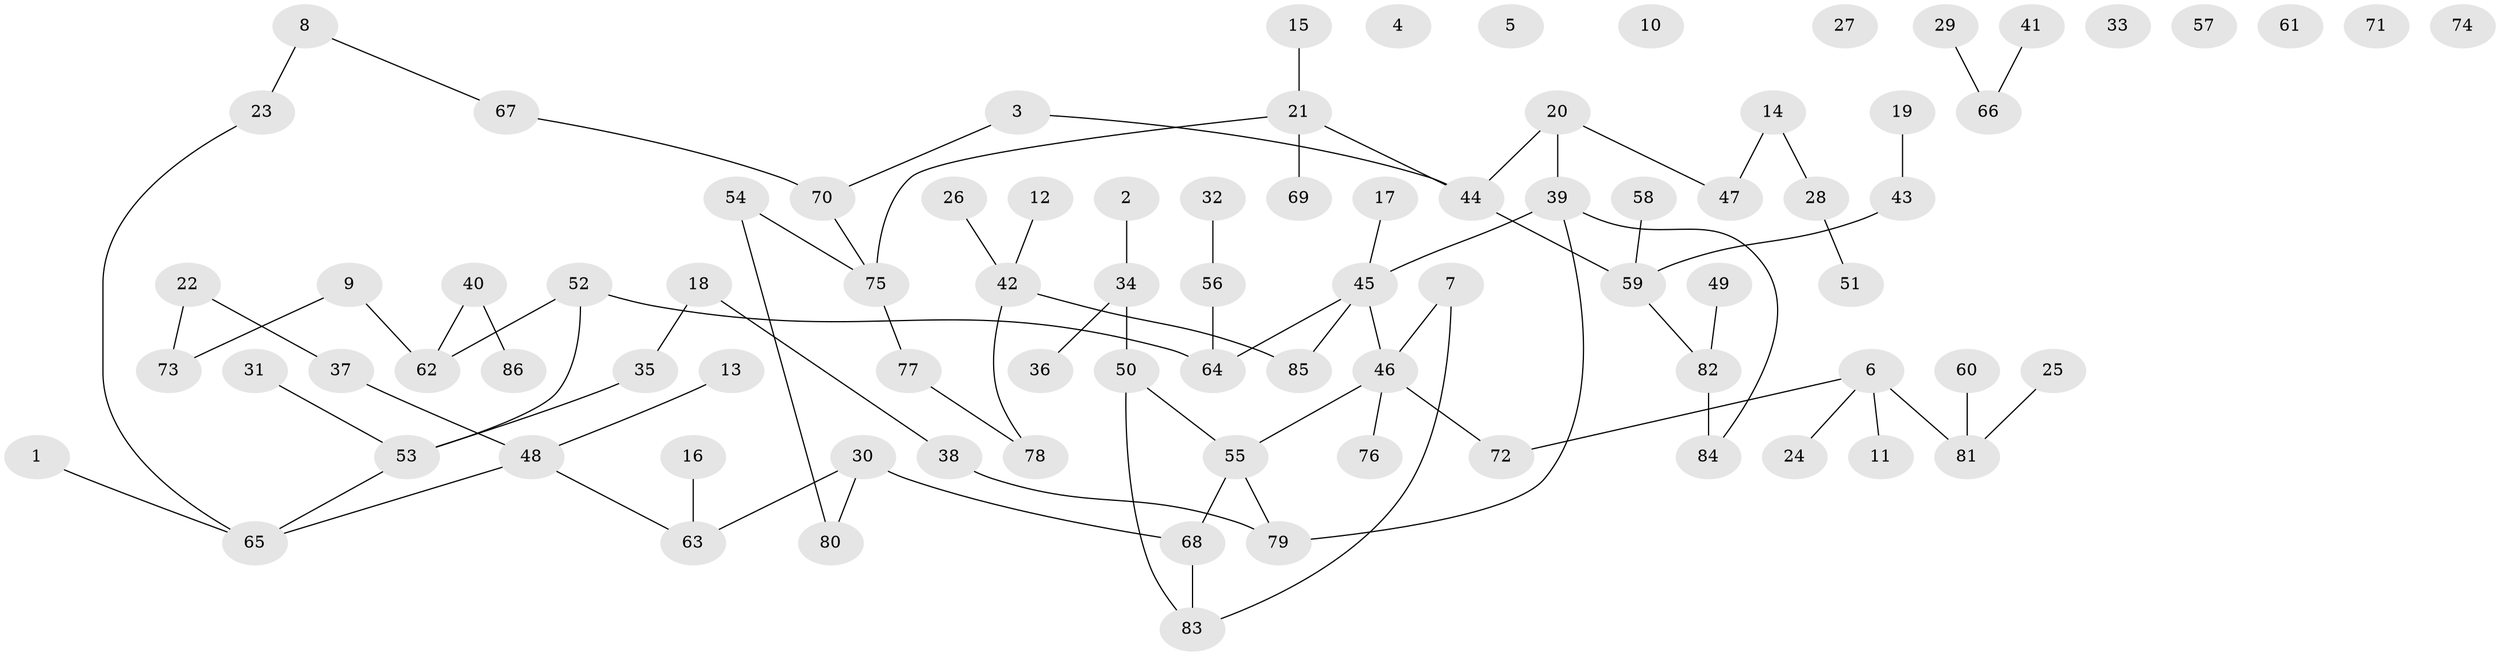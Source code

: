 // coarse degree distribution, {1: 0.35294117647058826, 0: 0.17647058823529413, 2: 0.23529411764705882, 4: 0.09803921568627451, 5: 0.0784313725490196, 6: 0.0196078431372549, 3: 0.0392156862745098}
// Generated by graph-tools (version 1.1) at 2025/43/03/04/25 21:43:08]
// undirected, 86 vertices, 86 edges
graph export_dot {
graph [start="1"]
  node [color=gray90,style=filled];
  1;
  2;
  3;
  4;
  5;
  6;
  7;
  8;
  9;
  10;
  11;
  12;
  13;
  14;
  15;
  16;
  17;
  18;
  19;
  20;
  21;
  22;
  23;
  24;
  25;
  26;
  27;
  28;
  29;
  30;
  31;
  32;
  33;
  34;
  35;
  36;
  37;
  38;
  39;
  40;
  41;
  42;
  43;
  44;
  45;
  46;
  47;
  48;
  49;
  50;
  51;
  52;
  53;
  54;
  55;
  56;
  57;
  58;
  59;
  60;
  61;
  62;
  63;
  64;
  65;
  66;
  67;
  68;
  69;
  70;
  71;
  72;
  73;
  74;
  75;
  76;
  77;
  78;
  79;
  80;
  81;
  82;
  83;
  84;
  85;
  86;
  1 -- 65;
  2 -- 34;
  3 -- 44;
  3 -- 70;
  6 -- 11;
  6 -- 24;
  6 -- 72;
  6 -- 81;
  7 -- 46;
  7 -- 83;
  8 -- 23;
  8 -- 67;
  9 -- 62;
  9 -- 73;
  12 -- 42;
  13 -- 48;
  14 -- 28;
  14 -- 47;
  15 -- 21;
  16 -- 63;
  17 -- 45;
  18 -- 35;
  18 -- 38;
  19 -- 43;
  20 -- 39;
  20 -- 44;
  20 -- 47;
  21 -- 44;
  21 -- 69;
  21 -- 75;
  22 -- 37;
  22 -- 73;
  23 -- 65;
  25 -- 81;
  26 -- 42;
  28 -- 51;
  29 -- 66;
  30 -- 63;
  30 -- 68;
  30 -- 80;
  31 -- 53;
  32 -- 56;
  34 -- 36;
  34 -- 50;
  35 -- 53;
  37 -- 48;
  38 -- 79;
  39 -- 45;
  39 -- 79;
  39 -- 84;
  40 -- 62;
  40 -- 86;
  41 -- 66;
  42 -- 78;
  42 -- 85;
  43 -- 59;
  44 -- 59;
  45 -- 46;
  45 -- 64;
  45 -- 85;
  46 -- 55;
  46 -- 72;
  46 -- 76;
  48 -- 63;
  48 -- 65;
  49 -- 82;
  50 -- 55;
  50 -- 83;
  52 -- 53;
  52 -- 62;
  52 -- 64;
  53 -- 65;
  54 -- 75;
  54 -- 80;
  55 -- 68;
  55 -- 79;
  56 -- 64;
  58 -- 59;
  59 -- 82;
  60 -- 81;
  67 -- 70;
  68 -- 83;
  70 -- 75;
  75 -- 77;
  77 -- 78;
  82 -- 84;
}
